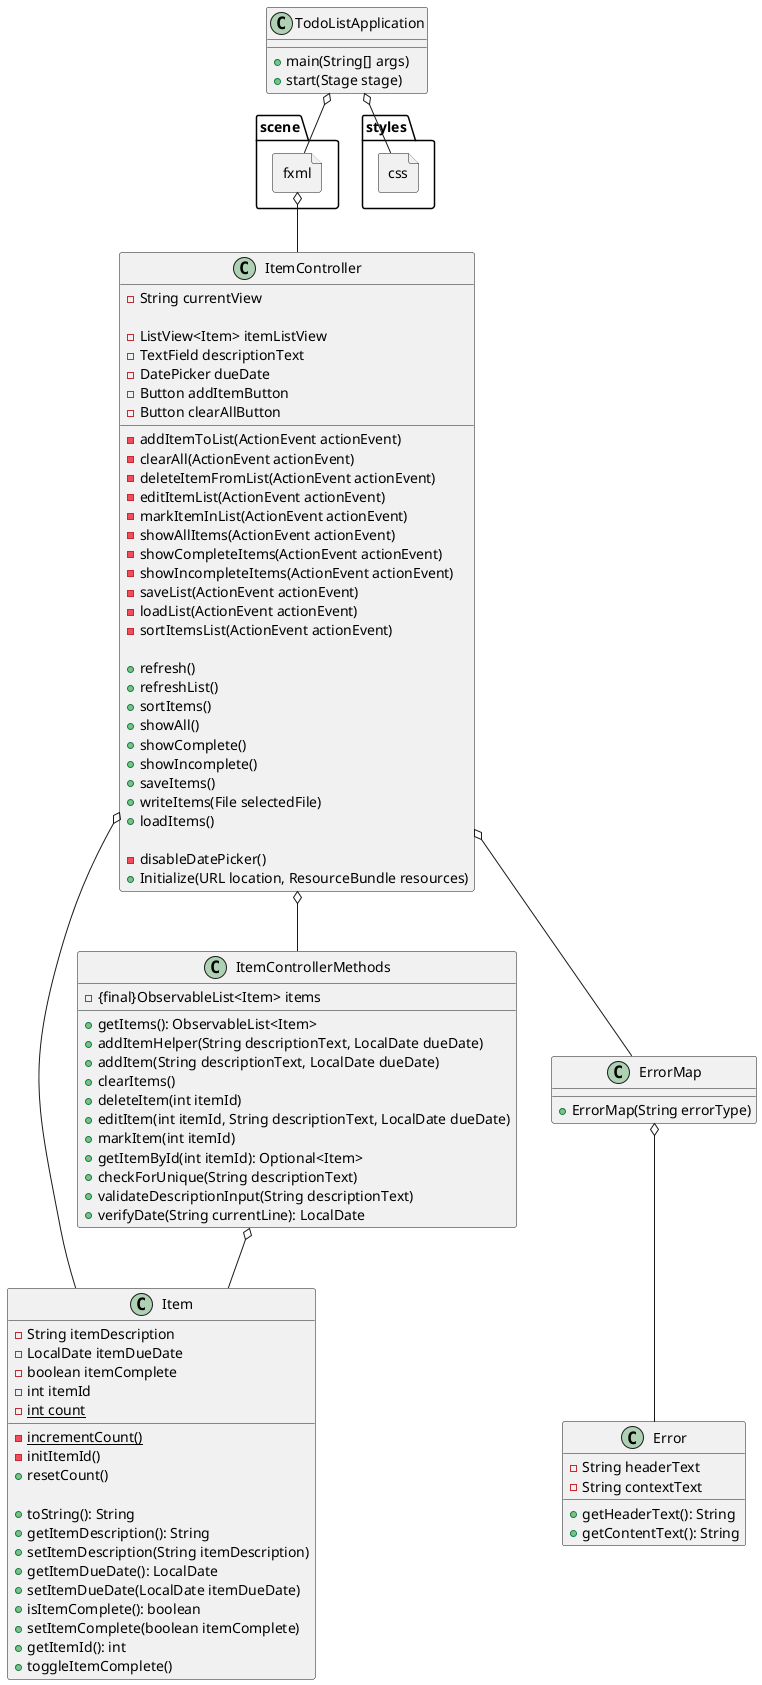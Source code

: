 @startuml
'https://plantuml.com/sequence-diagram

class TodoListApplication {
+main(String[] args)
+start(Stage stage)
}

class Item {
-String itemDescription
-LocalDate itemDueDate
-boolean itemComplete
-int itemId
-{static}int count
-{static}incrementCount()
-initItemId()
+resetCount()

+toString(): String
+getItemDescription(): String
+setItemDescription(String itemDescription)
+getItemDueDate(): LocalDate
+setItemDueDate(LocalDate itemDueDate)
+isItemComplete(): boolean
+setItemComplete(boolean itemComplete)
+getItemId(): int
+toggleItemComplete()
}

class ItemControllerMethods {
-{final}ObservableList<Item> items
+getItems(): ObservableList<Item>
+addItemHelper(String descriptionText, LocalDate dueDate)
+addItem(String descriptionText, LocalDate dueDate)
+clearItems()
+deleteItem(int itemId)
+editItem(int itemId, String descriptionText, LocalDate dueDate)
+markItem(int itemId)
+getItemById(int itemId): Optional<Item>
+checkForUnique(String descriptionText)
+validateDescriptionInput(String descriptionText)
+verifyDate(String currentLine): LocalDate

}

class ItemController {
-String currentView

-ListView<Item> itemListView
-TextField descriptionText
-DatePicker dueDate
-Button addItemButton
-Button clearAllButton

-addItemToList(ActionEvent actionEvent)
-clearAll(ActionEvent actionEvent)
-deleteItemFromList(ActionEvent actionEvent)
-editItemList(ActionEvent actionEvent)
-markItemInList(ActionEvent actionEvent)
-showAllItems(ActionEvent actionEvent)
-showCompleteItems(ActionEvent actionEvent)
-showIncompleteItems(ActionEvent actionEvent)
-saveList(ActionEvent actionEvent)
-loadList(ActionEvent actionEvent)
-sortItemsList(ActionEvent actionEvent)

+refresh()
+refreshList()
+sortItems()
+showAll()
+showComplete()
+showIncomplete()
+saveItems()
+writeItems(File selectedFile)
+loadItems()

-disableDatePicker()
+Initialize(URL location, ResourceBundle resources)
}

class Error {
-String headerText
-String contextText
+getHeaderText(): String
+getContentText(): String
}

class ErrorMap {
+ErrorMap(String errorType)
}

file scene.fxml {
}
file styles.css {
}
scene.fxml o-- ItemController
TodoListApplication o-- styles.css
TodoListApplication o-- scene.fxml
ItemController o-- Item
ItemController o-- ErrorMap
ErrorMap o-- Error
ItemController o-- ItemControllerMethods
ItemControllerMethods o-- Item

@enduml